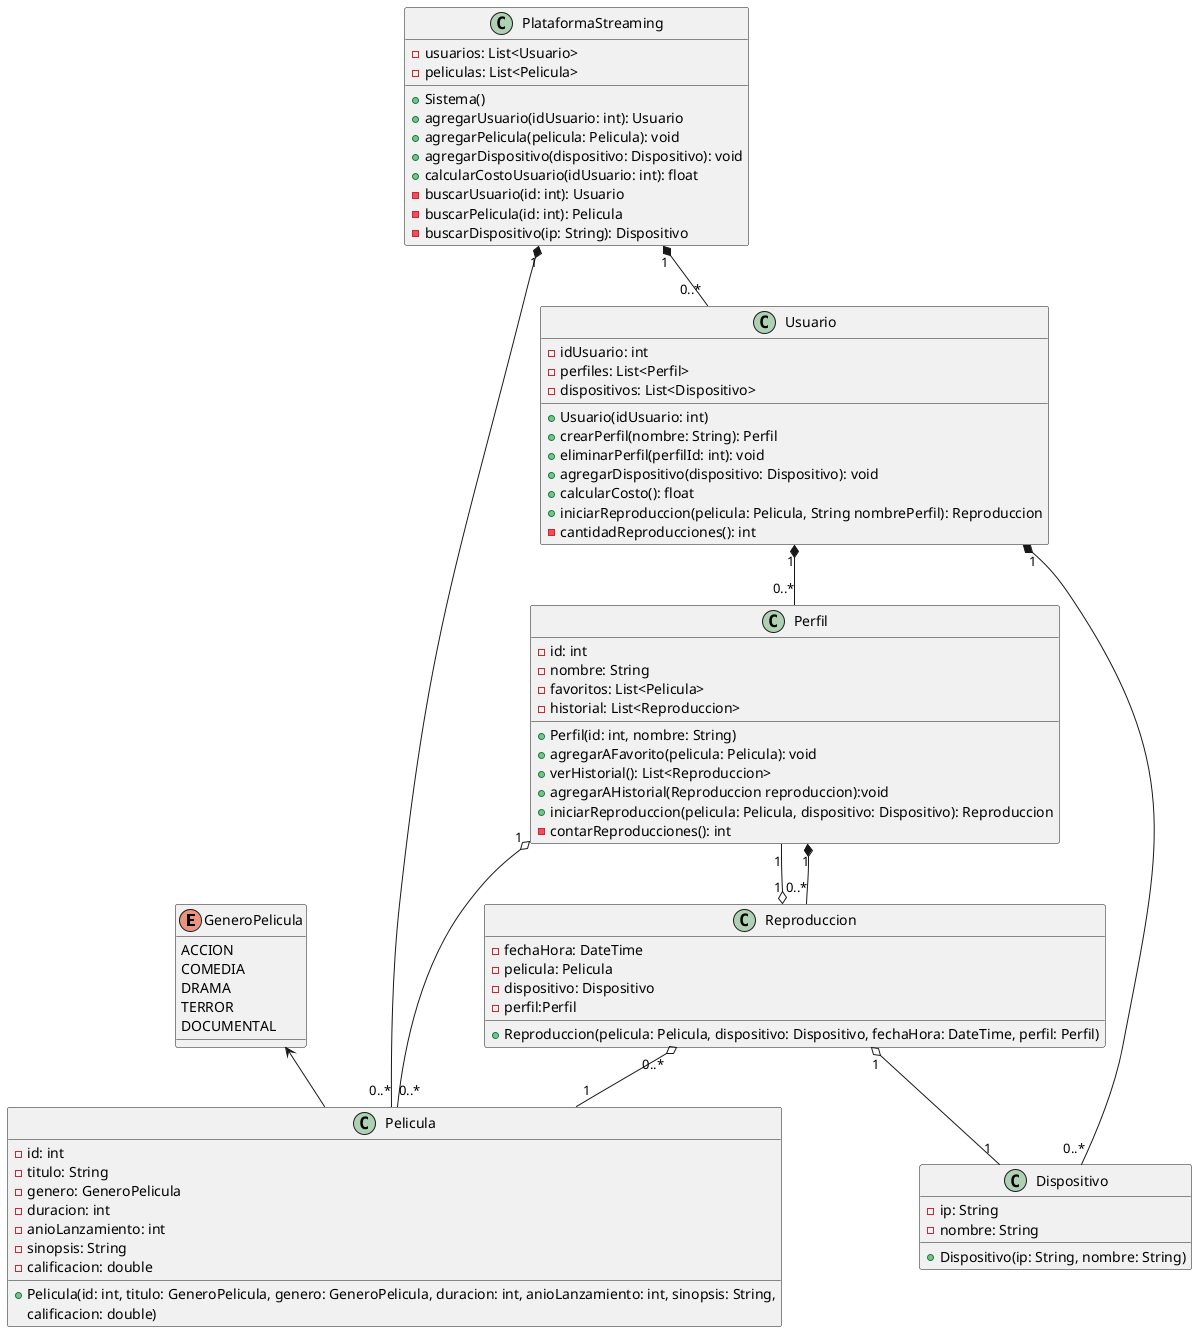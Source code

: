 @startuml
enum GeneroPelicula {
  ACCION
  COMEDIA
  DRAMA
  TERROR
  DOCUMENTAL
}
GeneroPelicula <-- Pelicula
class Pelicula {
  - id: int
  - titulo: String
  - genero: GeneroPelicula
  - duracion: int
  - anioLanzamiento: int
  - sinopsis: String
  - calificacion: double
  + Pelicula(id: int, titulo: GeneroPelicula, genero: GeneroPelicula, duracion: int, anioLanzamiento: int, sinopsis: String,
             calificacion: double)
}

class Usuario {
  - idUsuario: int
  - perfiles: List<Perfil>
  - dispositivos: List<Dispositivo>
  + Usuario(idUsuario: int)
  + crearPerfil(nombre: String): Perfil
  + eliminarPerfil(perfilId: int): void
  + agregarDispositivo(dispositivo: Dispositivo): void
  + calcularCosto(): float
  + iniciarReproduccion(pelicula: Pelicula, String nombrePerfil): Reproduccion
  - cantidadReproducciones(): int
}

class Perfil {
  - id: int
  - nombre: String
  - favoritos: List<Pelicula>
  - historial: List<Reproduccion>

  + Perfil(id: int, nombre: String)
  + agregarAFavorito(pelicula: Pelicula): void
  + verHistorial(): List<Reproduccion>
  +agregarAHistorial(Reproduccion reproduccion):void
  + iniciarReproduccion(pelicula: Pelicula, dispositivo: Dispositivo): Reproduccion
  - contarReproducciones(): int
}

class Dispositivo {
  - ip: String
  - nombre: String
  + Dispositivo(ip: String, nombre: String)
}

class Reproduccion {
  - fechaHora: DateTime
  - pelicula: Pelicula
  - dispositivo: Dispositivo
  -perfil:Perfil
  + Reproduccion(pelicula: Pelicula, dispositivo: Dispositivo, fechaHora: DateTime, perfil: Perfil)
}
Usuario "1" *-- "0..*" Perfil
Usuario "1" *-- "0..*" Dispositivo
Perfil "1" o-- "0..*" Pelicula
Perfil "1" --o "1" Reproduccion
Reproduccion "0..*" o-- "1" Pelicula
Reproduccion "1" o-- "1" Dispositivo
Perfil "1" *-- "0..*" Reproduccion

class PlataformaStreaming {
  - usuarios: List<Usuario>
  - peliculas: List<Pelicula>
  + Sistema()
  + agregarUsuario(idUsuario: int): Usuario
  + agregarPelicula(pelicula: Pelicula): void
  + agregarDispositivo(dispositivo: Dispositivo): void
  + calcularCostoUsuario(idUsuario: int): float
  - buscarUsuario(id: int): Usuario
  - buscarPelicula(id: int): Pelicula
  - buscarDispositivo(ip: String): Dispositivo
}

PlataformaStreaming "1" *-- "0..*" Usuario
PlataformaStreaming "1" *-- "0..*" Pelicula


@enduml